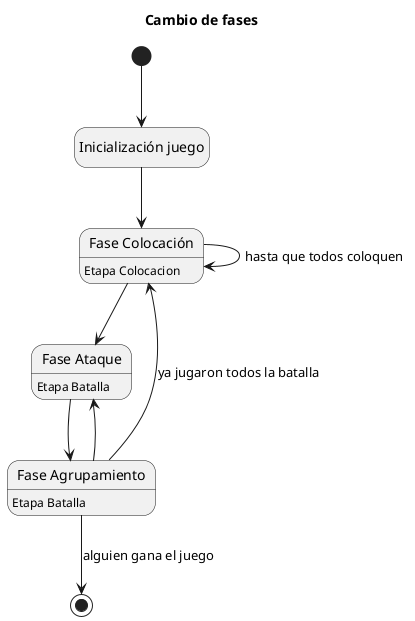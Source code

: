 @startuml

title Cambio de fases

state inicio as "Inicialización juego"
[*] --> inicio
hide empty description

state colocacion as "Fase Colocación"
colocacion: Etapa Colocacion
inicio --> colocacion
colocacion --> colocacion: hasta que todos coloquen

state ataque as "Fase Ataque"
ataque: Etapa Batalla
colocacion --> ataque

state agrupamiento as "Fase Agrupamiento"
agrupamiento: Etapa Batalla
ataque --> agrupamiento
agrupamiento --> ataque

agrupamiento --> colocacion: ya jugaron todos la batalla

agrupamiento --> [*]: alguien gana el juego

@enduml